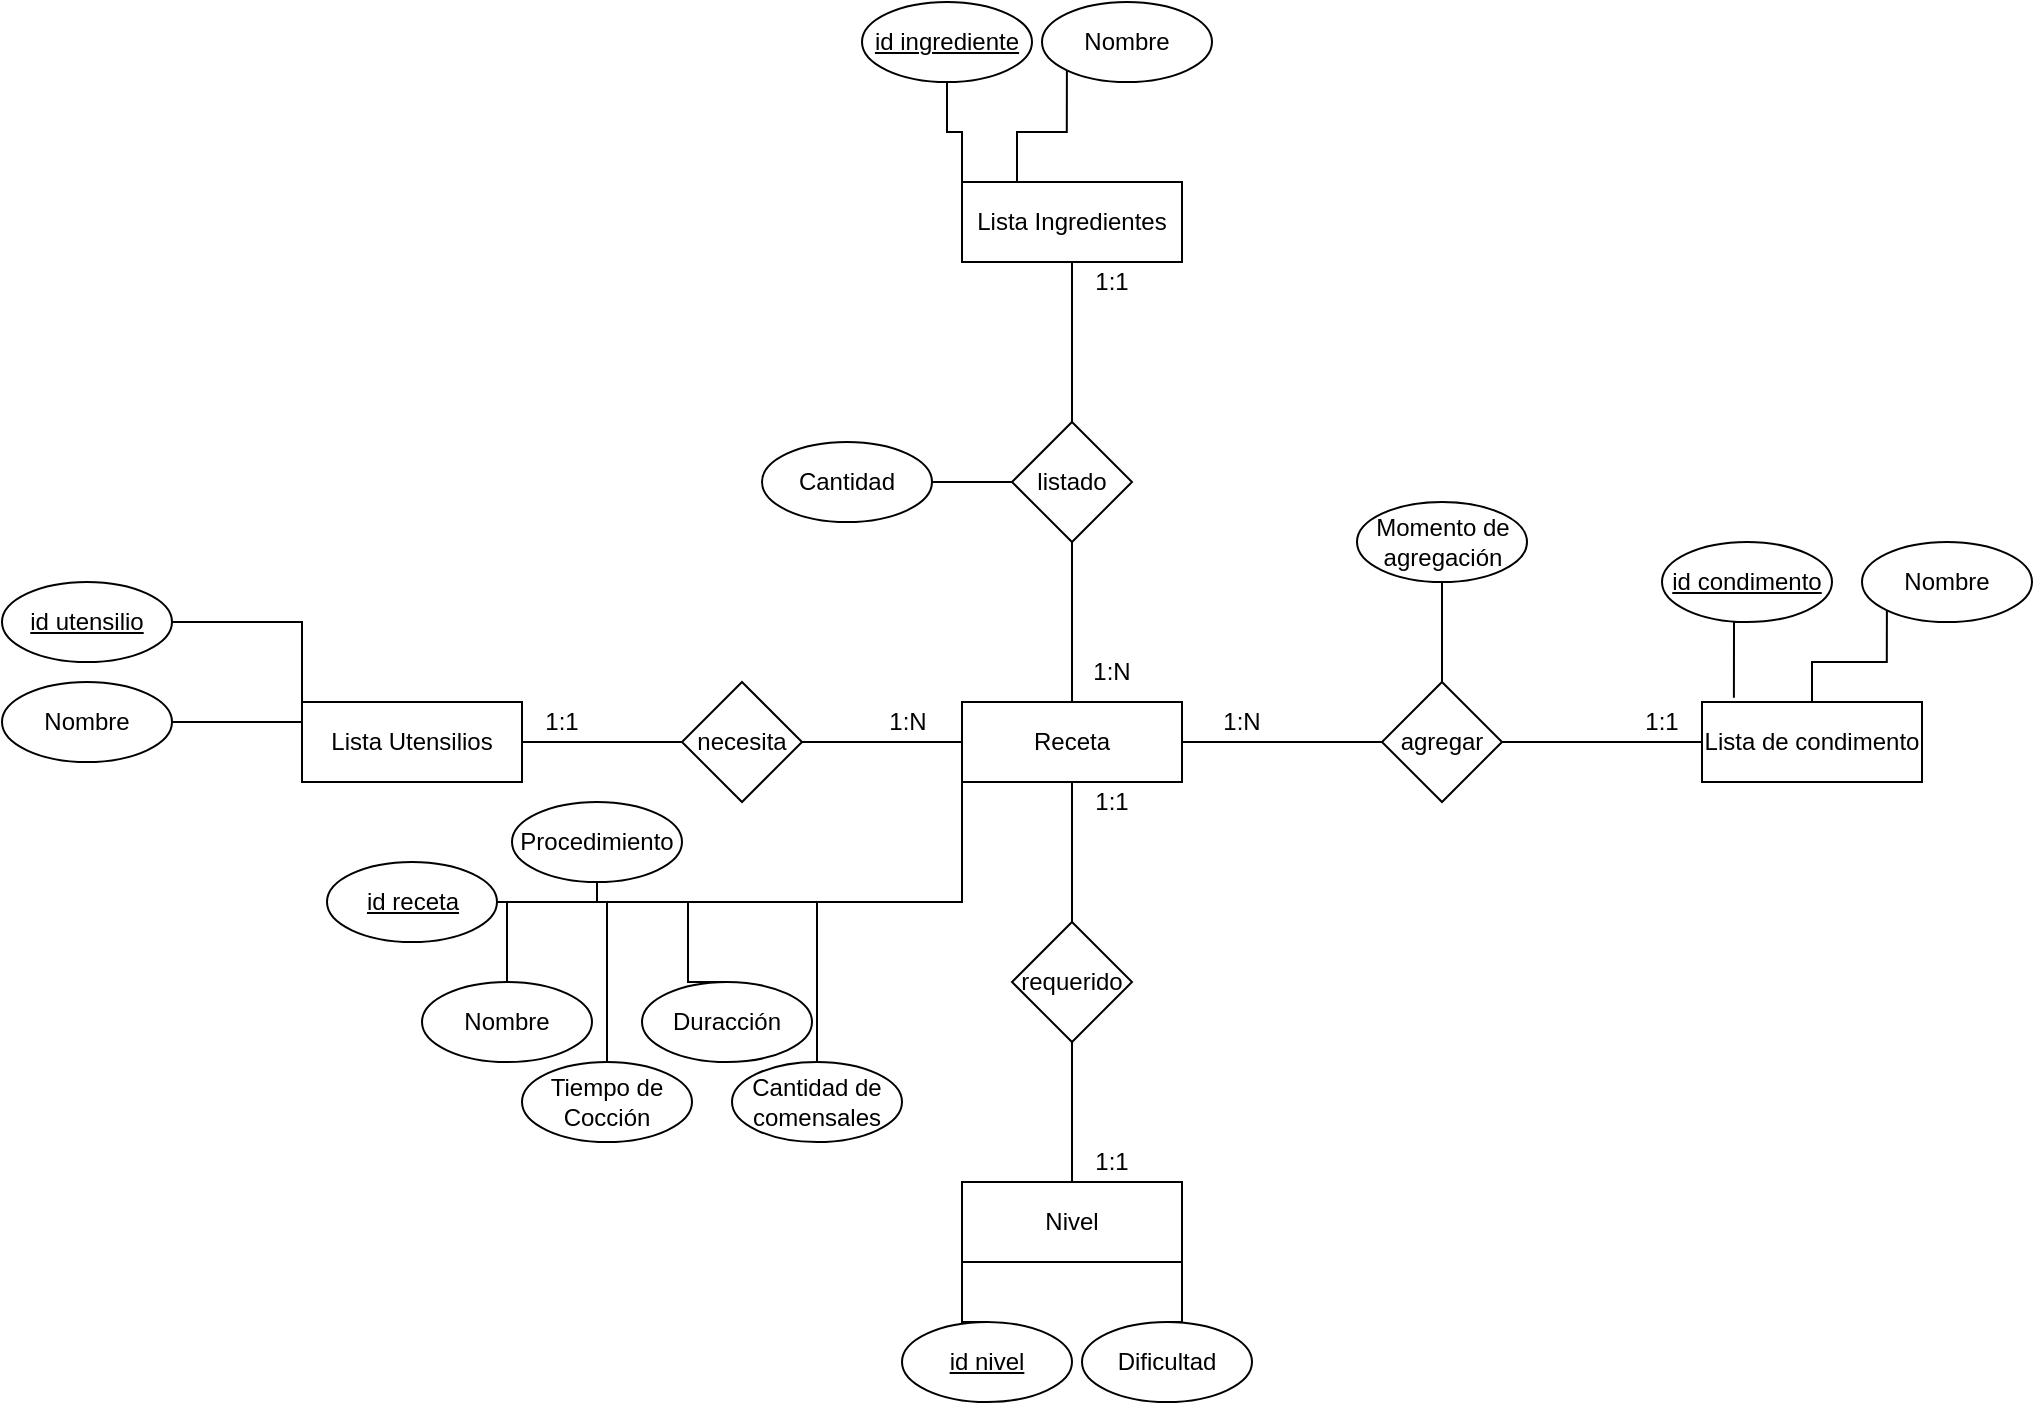 <mxfile version="14.4.0" type="device"><diagram id="C5RBs43oDa-KdzZeNtuy" name="Page-1"><mxGraphModel dx="1295" dy="606" grid="1" gridSize="10" guides="1" tooltips="1" connect="1" arrows="1" fold="1" page="1" pageScale="1" pageWidth="16000" pageHeight="1600" math="0" shadow="0"><root><mxCell id="WIyWlLk6GJQsqaUBKTNV-0"/><mxCell id="WIyWlLk6GJQsqaUBKTNV-1" parent="WIyWlLk6GJQsqaUBKTNV-0"/><mxCell id="bEudFNRqQL8l6KryWMXN-653" style="edgeStyle=orthogonalEdgeStyle;rounded=0;orthogonalLoop=1;jettySize=auto;html=1;exitX=1;exitY=0.5;exitDx=0;exitDy=0;entryX=0;entryY=0.25;entryDx=0;entryDy=0;endArrow=none;endFill=0;" edge="1" parent="WIyWlLk6GJQsqaUBKTNV-1" source="bEudFNRqQL8l6KryWMXN-631" target="bEudFNRqQL8l6KryWMXN-637"><mxGeometry relative="1" as="geometry"/></mxCell><mxCell id="bEudFNRqQL8l6KryWMXN-631" value="Nombre" style="ellipse;whiteSpace=wrap;html=1;" vertex="1" parent="WIyWlLk6GJQsqaUBKTNV-1"><mxGeometry x="200" y="370" width="85" height="40" as="geometry"/></mxCell><mxCell id="bEudFNRqQL8l6KryWMXN-652" style="edgeStyle=orthogonalEdgeStyle;rounded=0;orthogonalLoop=1;jettySize=auto;html=1;exitX=1;exitY=0.5;exitDx=0;exitDy=0;entryX=0;entryY=0;entryDx=0;entryDy=0;endArrow=none;endFill=0;" edge="1" parent="WIyWlLk6GJQsqaUBKTNV-1" source="bEudFNRqQL8l6KryWMXN-632" target="bEudFNRqQL8l6KryWMXN-637"><mxGeometry relative="1" as="geometry"/></mxCell><mxCell id="bEudFNRqQL8l6KryWMXN-632" value="&lt;u&gt;id utensilio&lt;/u&gt;" style="ellipse;whiteSpace=wrap;html=1;" vertex="1" parent="WIyWlLk6GJQsqaUBKTNV-1"><mxGeometry x="200" y="320" width="85" height="40" as="geometry"/></mxCell><mxCell id="bEudFNRqQL8l6KryWMXN-649" style="edgeStyle=orthogonalEdgeStyle;rounded=0;orthogonalLoop=1;jettySize=auto;html=1;exitX=0;exitY=0.5;exitDx=0;exitDy=0;entryX=1;entryY=0.5;entryDx=0;entryDy=0;endArrow=none;endFill=0;" edge="1" parent="WIyWlLk6GJQsqaUBKTNV-1" source="bEudFNRqQL8l6KryWMXN-633" target="bEudFNRqQL8l6KryWMXN-635"><mxGeometry relative="1" as="geometry"/></mxCell><mxCell id="bEudFNRqQL8l6KryWMXN-650" style="edgeStyle=orthogonalEdgeStyle;rounded=0;orthogonalLoop=1;jettySize=auto;html=1;exitX=1;exitY=0.5;exitDx=0;exitDy=0;entryX=0;entryY=0.5;entryDx=0;entryDy=0;endArrow=none;endFill=0;" edge="1" parent="WIyWlLk6GJQsqaUBKTNV-1" source="bEudFNRqQL8l6KryWMXN-633" target="bEudFNRqQL8l6KryWMXN-638"><mxGeometry relative="1" as="geometry"/></mxCell><mxCell id="bEudFNRqQL8l6KryWMXN-633" value="agregar" style="rhombus;whiteSpace=wrap;html=1;" vertex="1" parent="WIyWlLk6GJQsqaUBKTNV-1"><mxGeometry x="890" y="370" width="60" height="60" as="geometry"/></mxCell><mxCell id="bEudFNRqQL8l6KryWMXN-635" value="Receta" style="rounded=0;whiteSpace=wrap;html=1;" vertex="1" parent="WIyWlLk6GJQsqaUBKTNV-1"><mxGeometry x="680" y="380" width="110" height="40" as="geometry"/></mxCell><mxCell id="bEudFNRqQL8l6KryWMXN-636" value="Lista Ingredientes" style="rounded=0;whiteSpace=wrap;html=1;" vertex="1" parent="WIyWlLk6GJQsqaUBKTNV-1"><mxGeometry x="680" y="120" width="110" height="40" as="geometry"/></mxCell><mxCell id="bEudFNRqQL8l6KryWMXN-644" style="edgeStyle=orthogonalEdgeStyle;rounded=0;orthogonalLoop=1;jettySize=auto;html=1;exitX=1;exitY=0.5;exitDx=0;exitDy=0;entryX=0;entryY=0.5;entryDx=0;entryDy=0;endArrow=none;endFill=0;" edge="1" parent="WIyWlLk6GJQsqaUBKTNV-1" source="bEudFNRqQL8l6KryWMXN-637" target="bEudFNRqQL8l6KryWMXN-643"><mxGeometry relative="1" as="geometry"/></mxCell><mxCell id="bEudFNRqQL8l6KryWMXN-637" value="Lista Utensilios" style="rounded=0;whiteSpace=wrap;html=1;" vertex="1" parent="WIyWlLk6GJQsqaUBKTNV-1"><mxGeometry x="350" y="380" width="110" height="40" as="geometry"/></mxCell><mxCell id="bEudFNRqQL8l6KryWMXN-638" value="Lista de condimento" style="rounded=0;whiteSpace=wrap;html=1;" vertex="1" parent="WIyWlLk6GJQsqaUBKTNV-1"><mxGeometry x="1050" y="380" width="110" height="40" as="geometry"/></mxCell><mxCell id="bEudFNRqQL8l6KryWMXN-639" value="Nivel" style="rounded=0;whiteSpace=wrap;html=1;" vertex="1" parent="WIyWlLk6GJQsqaUBKTNV-1"><mxGeometry x="680" y="620" width="110" height="40" as="geometry"/></mxCell><mxCell id="bEudFNRqQL8l6KryWMXN-641" style="edgeStyle=orthogonalEdgeStyle;rounded=0;orthogonalLoop=1;jettySize=auto;html=1;exitX=0.5;exitY=0;exitDx=0;exitDy=0;entryX=0.5;entryY=1;entryDx=0;entryDy=0;endArrow=none;endFill=0;" edge="1" parent="WIyWlLk6GJQsqaUBKTNV-1" source="bEudFNRqQL8l6KryWMXN-640" target="bEudFNRqQL8l6KryWMXN-635"><mxGeometry relative="1" as="geometry"/></mxCell><mxCell id="bEudFNRqQL8l6KryWMXN-642" style="edgeStyle=orthogonalEdgeStyle;rounded=0;orthogonalLoop=1;jettySize=auto;html=1;exitX=0.5;exitY=1;exitDx=0;exitDy=0;entryX=0.5;entryY=0;entryDx=0;entryDy=0;endArrow=none;endFill=0;" edge="1" parent="WIyWlLk6GJQsqaUBKTNV-1" source="bEudFNRqQL8l6KryWMXN-640" target="bEudFNRqQL8l6KryWMXN-639"><mxGeometry relative="1" as="geometry"/></mxCell><mxCell id="bEudFNRqQL8l6KryWMXN-640" value="requerido" style="rhombus;whiteSpace=wrap;html=1;" vertex="1" parent="WIyWlLk6GJQsqaUBKTNV-1"><mxGeometry x="705" y="490" width="60" height="60" as="geometry"/></mxCell><mxCell id="bEudFNRqQL8l6KryWMXN-645" style="edgeStyle=orthogonalEdgeStyle;rounded=0;orthogonalLoop=1;jettySize=auto;html=1;exitX=1;exitY=0.5;exitDx=0;exitDy=0;entryX=0;entryY=0.5;entryDx=0;entryDy=0;endArrow=none;endFill=0;" edge="1" parent="WIyWlLk6GJQsqaUBKTNV-1" source="bEudFNRqQL8l6KryWMXN-643" target="bEudFNRqQL8l6KryWMXN-635"><mxGeometry relative="1" as="geometry"/></mxCell><mxCell id="bEudFNRqQL8l6KryWMXN-643" value="necesita" style="rhombus;whiteSpace=wrap;html=1;" vertex="1" parent="WIyWlLk6GJQsqaUBKTNV-1"><mxGeometry x="540" y="370" width="60" height="60" as="geometry"/></mxCell><mxCell id="bEudFNRqQL8l6KryWMXN-647" style="edgeStyle=orthogonalEdgeStyle;rounded=0;orthogonalLoop=1;jettySize=auto;html=1;exitX=0.5;exitY=0;exitDx=0;exitDy=0;entryX=0.5;entryY=1;entryDx=0;entryDy=0;endArrow=none;endFill=0;" edge="1" parent="WIyWlLk6GJQsqaUBKTNV-1" source="bEudFNRqQL8l6KryWMXN-646" target="bEudFNRqQL8l6KryWMXN-636"><mxGeometry relative="1" as="geometry"/></mxCell><mxCell id="bEudFNRqQL8l6KryWMXN-648" style="edgeStyle=orthogonalEdgeStyle;rounded=0;orthogonalLoop=1;jettySize=auto;html=1;exitX=0.5;exitY=1;exitDx=0;exitDy=0;entryX=0.5;entryY=0;entryDx=0;entryDy=0;endArrow=none;endFill=0;" edge="1" parent="WIyWlLk6GJQsqaUBKTNV-1" source="bEudFNRqQL8l6KryWMXN-646" target="bEudFNRqQL8l6KryWMXN-635"><mxGeometry relative="1" as="geometry"/></mxCell><mxCell id="bEudFNRqQL8l6KryWMXN-646" value="listado" style="rhombus;whiteSpace=wrap;html=1;" vertex="1" parent="WIyWlLk6GJQsqaUBKTNV-1"><mxGeometry x="705" y="240" width="60" height="60" as="geometry"/></mxCell><mxCell id="bEudFNRqQL8l6KryWMXN-679" style="edgeStyle=orthogonalEdgeStyle;rounded=0;orthogonalLoop=1;jettySize=auto;html=1;exitX=0;exitY=1;exitDx=0;exitDy=0;entryX=0.25;entryY=0;entryDx=0;entryDy=0;endArrow=none;endFill=0;" edge="1" parent="WIyWlLk6GJQsqaUBKTNV-1" source="bEudFNRqQL8l6KryWMXN-654" target="bEudFNRqQL8l6KryWMXN-636"><mxGeometry relative="1" as="geometry"/></mxCell><mxCell id="bEudFNRqQL8l6KryWMXN-654" value="Nombre" style="ellipse;whiteSpace=wrap;html=1;" vertex="1" parent="WIyWlLk6GJQsqaUBKTNV-1"><mxGeometry x="720" y="30" width="85" height="40" as="geometry"/></mxCell><mxCell id="bEudFNRqQL8l6KryWMXN-678" style="edgeStyle=orthogonalEdgeStyle;rounded=0;orthogonalLoop=1;jettySize=auto;html=1;exitX=0.5;exitY=1;exitDx=0;exitDy=0;entryX=0;entryY=0;entryDx=0;entryDy=0;endArrow=none;endFill=0;" edge="1" parent="WIyWlLk6GJQsqaUBKTNV-1" source="bEudFNRqQL8l6KryWMXN-655" target="bEudFNRqQL8l6KryWMXN-636"><mxGeometry relative="1" as="geometry"/></mxCell><mxCell id="bEudFNRqQL8l6KryWMXN-655" value="&lt;u&gt;id ingrediente&lt;/u&gt;" style="ellipse;whiteSpace=wrap;html=1;" vertex="1" parent="WIyWlLk6GJQsqaUBKTNV-1"><mxGeometry x="630" y="30" width="85" height="40" as="geometry"/></mxCell><mxCell id="bEudFNRqQL8l6KryWMXN-681" style="edgeStyle=orthogonalEdgeStyle;rounded=0;orthogonalLoop=1;jettySize=auto;html=1;exitX=0;exitY=1;exitDx=0;exitDy=0;entryX=0.5;entryY=0;entryDx=0;entryDy=0;endArrow=none;endFill=0;" edge="1" parent="WIyWlLk6GJQsqaUBKTNV-1" source="bEudFNRqQL8l6KryWMXN-656" target="bEudFNRqQL8l6KryWMXN-638"><mxGeometry relative="1" as="geometry"/></mxCell><mxCell id="bEudFNRqQL8l6KryWMXN-656" value="Nombre" style="ellipse;whiteSpace=wrap;html=1;" vertex="1" parent="WIyWlLk6GJQsqaUBKTNV-1"><mxGeometry x="1130" y="300" width="85" height="40" as="geometry"/></mxCell><mxCell id="bEudFNRqQL8l6KryWMXN-680" style="edgeStyle=orthogonalEdgeStyle;rounded=0;orthogonalLoop=1;jettySize=auto;html=1;exitX=0.5;exitY=1;exitDx=0;exitDy=0;entryX=0.145;entryY=-0.054;entryDx=0;entryDy=0;entryPerimeter=0;endArrow=none;endFill=0;" edge="1" parent="WIyWlLk6GJQsqaUBKTNV-1" source="bEudFNRqQL8l6KryWMXN-657" target="bEudFNRqQL8l6KryWMXN-638"><mxGeometry relative="1" as="geometry"/></mxCell><mxCell id="bEudFNRqQL8l6KryWMXN-657" value="&lt;u&gt;id condimento&lt;/u&gt;" style="ellipse;whiteSpace=wrap;html=1;" vertex="1" parent="WIyWlLk6GJQsqaUBKTNV-1"><mxGeometry x="1030" y="300" width="85" height="40" as="geometry"/></mxCell><mxCell id="bEudFNRqQL8l6KryWMXN-677" style="edgeStyle=orthogonalEdgeStyle;rounded=0;orthogonalLoop=1;jettySize=auto;html=1;exitX=0.5;exitY=0;exitDx=0;exitDy=0;entryX=1;entryY=1;entryDx=0;entryDy=0;endArrow=none;endFill=0;" edge="1" parent="WIyWlLk6GJQsqaUBKTNV-1" source="bEudFNRqQL8l6KryWMXN-658" target="bEudFNRqQL8l6KryWMXN-639"><mxGeometry relative="1" as="geometry"/></mxCell><mxCell id="bEudFNRqQL8l6KryWMXN-658" value="Dificultad" style="ellipse;whiteSpace=wrap;html=1;" vertex="1" parent="WIyWlLk6GJQsqaUBKTNV-1"><mxGeometry x="740" y="690" width="85" height="40" as="geometry"/></mxCell><mxCell id="bEudFNRqQL8l6KryWMXN-676" style="edgeStyle=orthogonalEdgeStyle;rounded=0;orthogonalLoop=1;jettySize=auto;html=1;exitX=0.5;exitY=0;exitDx=0;exitDy=0;entryX=0;entryY=1;entryDx=0;entryDy=0;endArrow=none;endFill=0;" edge="1" parent="WIyWlLk6GJQsqaUBKTNV-1" source="bEudFNRqQL8l6KryWMXN-659" target="bEudFNRqQL8l6KryWMXN-639"><mxGeometry relative="1" as="geometry"/></mxCell><mxCell id="bEudFNRqQL8l6KryWMXN-659" value="&lt;u&gt;id nivel&lt;/u&gt;" style="ellipse;whiteSpace=wrap;html=1;" vertex="1" parent="WIyWlLk6GJQsqaUBKTNV-1"><mxGeometry x="650" y="690" width="85" height="40" as="geometry"/></mxCell><mxCell id="bEudFNRqQL8l6KryWMXN-660" value="1:N" style="text;html=1;strokeColor=none;fillColor=none;align=center;verticalAlign=middle;whiteSpace=wrap;rounded=0;" vertex="1" parent="WIyWlLk6GJQsqaUBKTNV-1"><mxGeometry x="632.5" y="380" width="40" height="20" as="geometry"/></mxCell><mxCell id="bEudFNRqQL8l6KryWMXN-661" value="1:1" style="text;html=1;strokeColor=none;fillColor=none;align=center;verticalAlign=middle;whiteSpace=wrap;rounded=0;" vertex="1" parent="WIyWlLk6GJQsqaUBKTNV-1"><mxGeometry x="735" y="160" width="40" height="20" as="geometry"/></mxCell><mxCell id="bEudFNRqQL8l6KryWMXN-663" value="1:N" style="text;html=1;strokeColor=none;fillColor=none;align=center;verticalAlign=middle;whiteSpace=wrap;rounded=0;" vertex="1" parent="WIyWlLk6GJQsqaUBKTNV-1"><mxGeometry x="735" y="355" width="40" height="20" as="geometry"/></mxCell><mxCell id="bEudFNRqQL8l6KryWMXN-665" value="1:N" style="text;html=1;strokeColor=none;fillColor=none;align=center;verticalAlign=middle;whiteSpace=wrap;rounded=0;" vertex="1" parent="WIyWlLk6GJQsqaUBKTNV-1"><mxGeometry x="800" y="380" width="40" height="20" as="geometry"/></mxCell><mxCell id="bEudFNRqQL8l6KryWMXN-668" style="edgeStyle=orthogonalEdgeStyle;rounded=0;orthogonalLoop=1;jettySize=auto;html=1;exitX=1;exitY=0.5;exitDx=0;exitDy=0;entryX=0;entryY=0.5;entryDx=0;entryDy=0;endArrow=none;endFill=0;" edge="1" parent="WIyWlLk6GJQsqaUBKTNV-1" source="bEudFNRqQL8l6KryWMXN-667" target="bEudFNRqQL8l6KryWMXN-646"><mxGeometry relative="1" as="geometry"/></mxCell><mxCell id="bEudFNRqQL8l6KryWMXN-667" value="Cantidad" style="ellipse;whiteSpace=wrap;html=1;" vertex="1" parent="WIyWlLk6GJQsqaUBKTNV-1"><mxGeometry x="580" y="250" width="85" height="40" as="geometry"/></mxCell><mxCell id="bEudFNRqQL8l6KryWMXN-669" value="1:1" style="text;html=1;strokeColor=none;fillColor=none;align=center;verticalAlign=middle;whiteSpace=wrap;rounded=0;" vertex="1" parent="WIyWlLk6GJQsqaUBKTNV-1"><mxGeometry x="1010" y="380" width="40" height="20" as="geometry"/></mxCell><mxCell id="bEudFNRqQL8l6KryWMXN-670" value="1:1" style="text;html=1;strokeColor=none;fillColor=none;align=center;verticalAlign=middle;whiteSpace=wrap;rounded=0;" vertex="1" parent="WIyWlLk6GJQsqaUBKTNV-1"><mxGeometry x="460" y="380" width="40" height="20" as="geometry"/></mxCell><mxCell id="bEudFNRqQL8l6KryWMXN-671" value="1:1" style="text;html=1;strokeColor=none;fillColor=none;align=center;verticalAlign=middle;whiteSpace=wrap;rounded=0;" vertex="1" parent="WIyWlLk6GJQsqaUBKTNV-1"><mxGeometry x="735" y="600" width="40" height="20" as="geometry"/></mxCell><mxCell id="bEudFNRqQL8l6KryWMXN-672" value="1:1" style="text;html=1;strokeColor=none;fillColor=none;align=center;verticalAlign=middle;whiteSpace=wrap;rounded=0;" vertex="1" parent="WIyWlLk6GJQsqaUBKTNV-1"><mxGeometry x="735" y="420" width="40" height="20" as="geometry"/></mxCell><mxCell id="bEudFNRqQL8l6KryWMXN-685" style="edgeStyle=orthogonalEdgeStyle;rounded=0;orthogonalLoop=1;jettySize=auto;html=1;exitX=1;exitY=0.5;exitDx=0;exitDy=0;entryX=0;entryY=1;entryDx=0;entryDy=0;endArrow=none;endFill=0;" edge="1" parent="WIyWlLk6GJQsqaUBKTNV-1" source="bEudFNRqQL8l6KryWMXN-684" target="bEudFNRqQL8l6KryWMXN-635"><mxGeometry relative="1" as="geometry"><Array as="points"><mxPoint x="448" y="480"/><mxPoint x="680" y="480"/></Array></mxGeometry></mxCell><mxCell id="bEudFNRqQL8l6KryWMXN-684" value="&lt;u&gt;id receta&lt;/u&gt;" style="ellipse;whiteSpace=wrap;html=1;" vertex="1" parent="WIyWlLk6GJQsqaUBKTNV-1"><mxGeometry x="362.5" y="460" width="85" height="40" as="geometry"/></mxCell><mxCell id="bEudFNRqQL8l6KryWMXN-687" style="edgeStyle=orthogonalEdgeStyle;rounded=0;orthogonalLoop=1;jettySize=auto;html=1;exitX=0.5;exitY=0;exitDx=0;exitDy=0;entryX=0;entryY=1;entryDx=0;entryDy=0;endArrow=none;endFill=0;" edge="1" parent="WIyWlLk6GJQsqaUBKTNV-1" source="bEudFNRqQL8l6KryWMXN-686" target="bEudFNRqQL8l6KryWMXN-635"><mxGeometry relative="1" as="geometry"><Array as="points"><mxPoint x="453" y="480"/><mxPoint x="680" y="480"/></Array></mxGeometry></mxCell><mxCell id="bEudFNRqQL8l6KryWMXN-686" value="Nombre" style="ellipse;whiteSpace=wrap;html=1;" vertex="1" parent="WIyWlLk6GJQsqaUBKTNV-1"><mxGeometry x="410" y="520" width="85" height="40" as="geometry"/></mxCell><mxCell id="bEudFNRqQL8l6KryWMXN-689" style="edgeStyle=orthogonalEdgeStyle;rounded=0;orthogonalLoop=1;jettySize=auto;html=1;exitX=0.5;exitY=0;exitDx=0;exitDy=0;entryX=0;entryY=1;entryDx=0;entryDy=0;endArrow=none;endFill=0;" edge="1" parent="WIyWlLk6GJQsqaUBKTNV-1" source="bEudFNRqQL8l6KryWMXN-688" target="bEudFNRqQL8l6KryWMXN-635"><mxGeometry relative="1" as="geometry"><Array as="points"><mxPoint x="543" y="480"/><mxPoint x="680" y="480"/></Array></mxGeometry></mxCell><mxCell id="bEudFNRqQL8l6KryWMXN-688" value="Duracción" style="ellipse;whiteSpace=wrap;html=1;" vertex="1" parent="WIyWlLk6GJQsqaUBKTNV-1"><mxGeometry x="520" y="520" width="85" height="40" as="geometry"/></mxCell><mxCell id="bEudFNRqQL8l6KryWMXN-691" style="edgeStyle=orthogonalEdgeStyle;rounded=0;orthogonalLoop=1;jettySize=auto;html=1;exitX=0.5;exitY=0;exitDx=0;exitDy=0;entryX=0;entryY=1;entryDx=0;entryDy=0;endArrow=none;endFill=0;" edge="1" parent="WIyWlLk6GJQsqaUBKTNV-1" source="bEudFNRqQL8l6KryWMXN-690" target="bEudFNRqQL8l6KryWMXN-635"><mxGeometry relative="1" as="geometry"><Array as="points"><mxPoint x="503" y="480"/><mxPoint x="680" y="480"/></Array></mxGeometry></mxCell><mxCell id="bEudFNRqQL8l6KryWMXN-690" value="Tiempo de Cocción" style="ellipse;whiteSpace=wrap;html=1;" vertex="1" parent="WIyWlLk6GJQsqaUBKTNV-1"><mxGeometry x="460" y="560" width="85" height="40" as="geometry"/></mxCell><mxCell id="bEudFNRqQL8l6KryWMXN-693" style="edgeStyle=orthogonalEdgeStyle;rounded=0;orthogonalLoop=1;jettySize=auto;html=1;exitX=0.5;exitY=0;exitDx=0;exitDy=0;entryX=0;entryY=1;entryDx=0;entryDy=0;endArrow=none;endFill=0;" edge="1" parent="WIyWlLk6GJQsqaUBKTNV-1" source="bEudFNRqQL8l6KryWMXN-692" target="bEudFNRqQL8l6KryWMXN-635"><mxGeometry relative="1" as="geometry"><Array as="points"><mxPoint x="608" y="480"/><mxPoint x="680" y="480"/></Array></mxGeometry></mxCell><mxCell id="bEudFNRqQL8l6KryWMXN-692" value="Cantidad de comensales" style="ellipse;whiteSpace=wrap;html=1;" vertex="1" parent="WIyWlLk6GJQsqaUBKTNV-1"><mxGeometry x="565" y="560" width="85" height="40" as="geometry"/></mxCell><mxCell id="bEudFNRqQL8l6KryWMXN-695" style="edgeStyle=orthogonalEdgeStyle;rounded=0;orthogonalLoop=1;jettySize=auto;html=1;exitX=0.5;exitY=1;exitDx=0;exitDy=0;entryX=0.5;entryY=0;entryDx=0;entryDy=0;endArrow=none;endFill=0;" edge="1" parent="WIyWlLk6GJQsqaUBKTNV-1" source="bEudFNRqQL8l6KryWMXN-694" target="bEudFNRqQL8l6KryWMXN-633"><mxGeometry relative="1" as="geometry"/></mxCell><mxCell id="bEudFNRqQL8l6KryWMXN-694" value="Momento de agregación" style="ellipse;whiteSpace=wrap;html=1;" vertex="1" parent="WIyWlLk6GJQsqaUBKTNV-1"><mxGeometry x="877.5" y="280" width="85" height="40" as="geometry"/></mxCell><mxCell id="bEudFNRqQL8l6KryWMXN-697" style="edgeStyle=orthogonalEdgeStyle;rounded=0;orthogonalLoop=1;jettySize=auto;html=1;exitX=0.5;exitY=1;exitDx=0;exitDy=0;entryX=0;entryY=1;entryDx=0;entryDy=0;endArrow=none;endFill=0;" edge="1" parent="WIyWlLk6GJQsqaUBKTNV-1" source="bEudFNRqQL8l6KryWMXN-696" target="bEudFNRqQL8l6KryWMXN-635"><mxGeometry relative="1" as="geometry"><Array as="points"><mxPoint x="498" y="480"/><mxPoint x="680" y="480"/></Array></mxGeometry></mxCell><mxCell id="bEudFNRqQL8l6KryWMXN-696" value="Procedimiento" style="ellipse;whiteSpace=wrap;html=1;" vertex="1" parent="WIyWlLk6GJQsqaUBKTNV-1"><mxGeometry x="455" y="430" width="85" height="40" as="geometry"/></mxCell></root></mxGraphModel></diagram></mxfile>